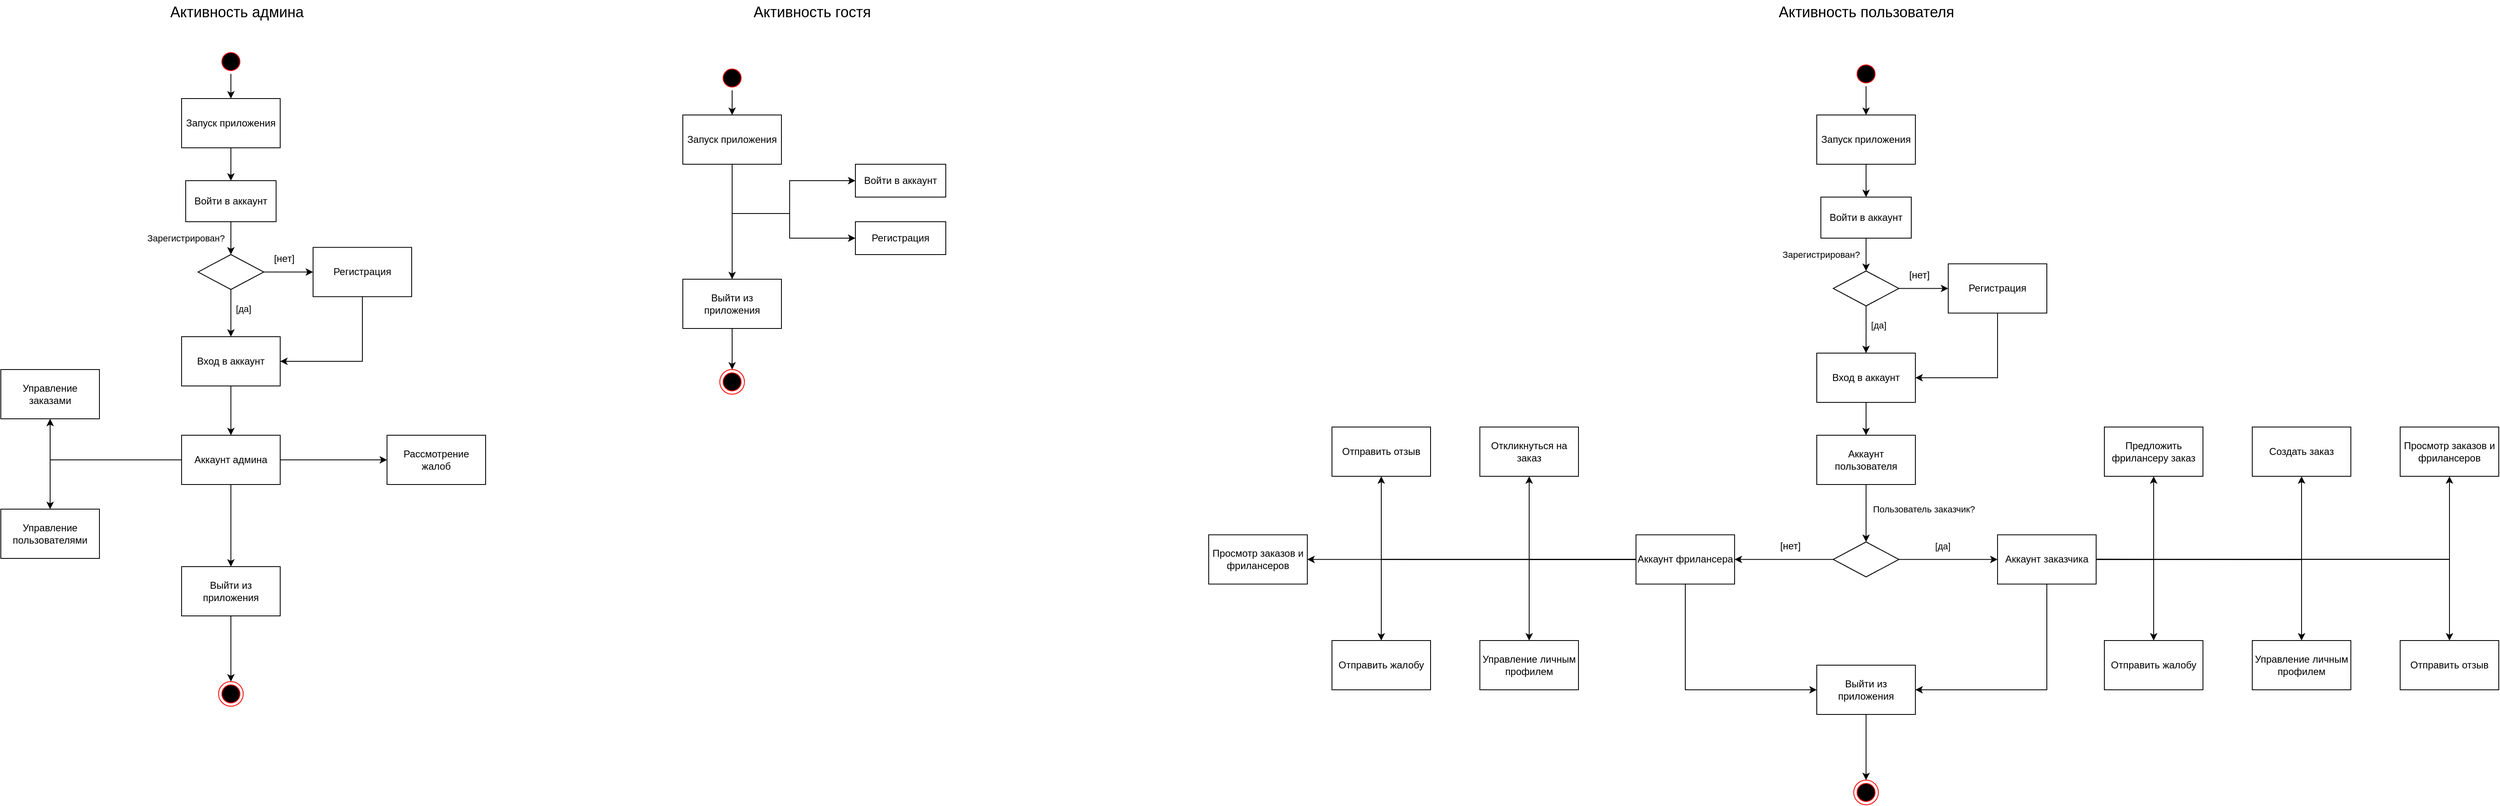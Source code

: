 <mxfile version="24.2.5" type="device">
  <diagram name="Страница 1" id="E2DFa0HPyrm99OXy56dG">
    <mxGraphModel dx="3269" dy="2026" grid="0" gridSize="10" guides="1" tooltips="1" connect="1" arrows="1" fold="1" page="1" pageScale="1" pageWidth="827" pageHeight="1169" math="0" shadow="0">
      <root>
        <mxCell id="0" />
        <mxCell id="1" parent="0" />
        <mxCell id="djCop25IqSu3friDqAW6-34" value="" style="edgeStyle=orthogonalEdgeStyle;rounded=0;orthogonalLoop=1;jettySize=auto;html=1;exitX=0.5;exitY=1;exitDx=0;exitDy=0;entryX=0.5;entryY=0;entryDx=0;entryDy=0;" parent="1" source="djCop25IqSu3friDqAW6-44" target="djCop25IqSu3friDqAW6-60" edge="1">
          <mxGeometry relative="1" as="geometry">
            <mxPoint x="886.32" y="381.35" as="sourcePoint" />
            <Array as="points">
              <mxPoint x="670" y="240" />
              <mxPoint x="670" y="240" />
            </Array>
            <mxPoint x="1015.125" y="370.067" as="targetPoint" />
          </mxGeometry>
        </mxCell>
        <mxCell id="djCop25IqSu3friDqAW6-35" value="Зарегистрирован?" style="edgeLabel;html=1;align=center;verticalAlign=middle;resizable=0;points=[];" parent="djCop25IqSu3friDqAW6-34" connectable="0" vertex="1">
          <mxGeometry x="0.185" y="2" relative="1" as="geometry">
            <mxPoint x="-57" y="-4" as="offset" />
          </mxGeometry>
        </mxCell>
        <mxCell id="djCop25IqSu3friDqAW6-39" style="edgeStyle=orthogonalEdgeStyle;rounded=0;orthogonalLoop=1;jettySize=auto;html=1;entryX=0.5;entryY=0;entryDx=0;entryDy=0;" parent="1" source="djCop25IqSu3friDqAW6-40" target="djCop25IqSu3friDqAW6-44" edge="1">
          <mxGeometry relative="1" as="geometry">
            <Array as="points">
              <mxPoint x="670" y="170" />
              <mxPoint x="670" y="170" />
            </Array>
            <mxPoint x="580" y="160" as="targetPoint" />
          </mxGeometry>
        </mxCell>
        <mxCell id="djCop25IqSu3friDqAW6-40" value="Запуск приложения" style="rounded=0;whiteSpace=wrap;html=1;" parent="1" vertex="1">
          <mxGeometry x="610" y="80" width="120" height="60" as="geometry" />
        </mxCell>
        <mxCell id="djCop25IqSu3friDqAW6-44" value="Войти в аккаунт" style="html=1;whiteSpace=wrap;" parent="1" vertex="1">
          <mxGeometry x="615" y="180" width="110" height="50" as="geometry" />
        </mxCell>
        <mxCell id="djCop25IqSu3friDqAW6-45" style="edgeStyle=orthogonalEdgeStyle;rounded=0;orthogonalLoop=1;jettySize=auto;html=1;entryX=0.5;entryY=0;entryDx=0;entryDy=0;" parent="1" source="djCop25IqSu3friDqAW6-48" target="djCop25IqSu3friDqAW6-54" edge="1">
          <mxGeometry relative="1" as="geometry">
            <mxPoint x="670" y="460" as="targetPoint" />
          </mxGeometry>
        </mxCell>
        <mxCell id="djCop25IqSu3friDqAW6-48" value="Вход в аккаунт" style="whiteSpace=wrap;html=1;fillColor=rgb(255, 255, 255);strokeColor=rgb(0, 0, 0);fontColor=rgb(0, 0, 0);" parent="1" vertex="1">
          <mxGeometry x="610" y="370" width="120" height="60" as="geometry" />
        </mxCell>
        <mxCell id="djCop25IqSu3friDqAW6-53" value="" style="edgeStyle=orthogonalEdgeStyle;rounded=0;orthogonalLoop=1;jettySize=auto;html=1;" parent="1" source="djCop25IqSu3friDqAW6-54" edge="1">
          <mxGeometry relative="1" as="geometry">
            <mxPoint x="670" y="600" as="targetPoint" />
            <Array as="points" />
          </mxGeometry>
        </mxCell>
        <mxCell id="djCop25IqSu3friDqAW6-54" value="Аккаунт пользователя" style="whiteSpace=wrap;html=1;fillColor=rgb(255, 255, 255);strokeColor=rgb(0, 0, 0);fontColor=rgb(0, 0, 0);" parent="1" vertex="1">
          <mxGeometry x="610" y="470" width="120" height="60" as="geometry" />
        </mxCell>
        <mxCell id="djCop25IqSu3friDqAW6-58" value="" style="ellipse;html=1;shape=endState;fillColor=#000000;strokeColor=#ff0000;" parent="1" vertex="1">
          <mxGeometry x="655" y="890" width="30" height="30" as="geometry" />
        </mxCell>
        <mxCell id="djCop25IqSu3friDqAW6-59" style="edgeStyle=orthogonalEdgeStyle;rounded=0;orthogonalLoop=1;jettySize=auto;html=1;entryX=0;entryY=0.5;entryDx=0;entryDy=0;" parent="1" source="djCop25IqSu3friDqAW6-60" target="djCop25IqSu3friDqAW6-62" edge="1">
          <mxGeometry relative="1" as="geometry" />
        </mxCell>
        <mxCell id="djCop25IqSu3friDqAW6-60" value="" style="rhombus;whiteSpace=wrap;html=1;fillColor=rgb(255, 255, 255);strokeColor=rgb(0, 0, 0);fontColor=rgb(0, 0, 0);" parent="1" vertex="1">
          <mxGeometry x="630" y="270" width="80" height="42.5" as="geometry" />
        </mxCell>
        <mxCell id="djCop25IqSu3friDqAW6-61" style="edgeStyle=orthogonalEdgeStyle;rounded=0;orthogonalLoop=1;jettySize=auto;html=1;exitX=0.5;exitY=1;exitDx=0;exitDy=0;entryX=1;entryY=0.5;entryDx=0;entryDy=0;" parent="1" source="djCop25IqSu3friDqAW6-62" edge="1" target="djCop25IqSu3friDqAW6-48">
          <mxGeometry relative="1" as="geometry">
            <Array as="points">
              <mxPoint x="830" y="400" />
            </Array>
            <mxPoint x="731" y="420" as="targetPoint" />
          </mxGeometry>
        </mxCell>
        <mxCell id="djCop25IqSu3friDqAW6-62" value="Регистрация" style="whiteSpace=wrap;html=1;fillColor=rgb(255, 255, 255);strokeColor=rgb(0, 0, 0);fontColor=rgb(0, 0, 0);" parent="1" vertex="1">
          <mxGeometry x="770" y="261.25" width="120" height="60" as="geometry" />
        </mxCell>
        <mxCell id="djCop25IqSu3friDqAW6-63" value="[нет]" style="text;html=1;strokeColor=none;fillColor=none;align=center;verticalAlign=middle;whiteSpace=wrap;rounded=0;" parent="1" vertex="1">
          <mxGeometry x="710" y="270" width="50" height="10" as="geometry" />
        </mxCell>
        <mxCell id="djCop25IqSu3friDqAW6-64" value="[да]" style="edgeLabel;html=1;align=center;verticalAlign=middle;resizable=0;points=[];" parent="1" connectable="0" vertex="1">
          <mxGeometry x="670.003" y="339.997" as="geometry">
            <mxPoint x="15" y="-4" as="offset" />
          </mxGeometry>
        </mxCell>
        <mxCell id="_MultUFcFrmTU2c5MPZt-1" style="edgeStyle=orthogonalEdgeStyle;rounded=0;orthogonalLoop=1;jettySize=auto;html=1;entryX=0.5;entryY=0;entryDx=0;entryDy=0;" parent="1" source="djCop25IqSu3friDqAW6-65" target="djCop25IqSu3friDqAW6-40" edge="1">
          <mxGeometry relative="1" as="geometry" />
        </mxCell>
        <mxCell id="djCop25IqSu3friDqAW6-65" value="" style="ellipse;html=1;shape=startState;fillColor=#000000;strokeColor=#ff0000;" parent="1" vertex="1">
          <mxGeometry x="655" y="15" width="30" height="30" as="geometry" />
        </mxCell>
        <mxCell id="jIEaEbVtyqsRZTu3eoc8-3" style="edgeStyle=orthogonalEdgeStyle;rounded=0;orthogonalLoop=1;jettySize=auto;html=1;entryX=0.5;entryY=0;entryDx=0;entryDy=0;" parent="1" source="jIEaEbVtyqsRZTu3eoc8-1" target="djCop25IqSu3friDqAW6-58" edge="1">
          <mxGeometry relative="1" as="geometry" />
        </mxCell>
        <mxCell id="jIEaEbVtyqsRZTu3eoc8-1" value="Выйти из приложения" style="rounded=0;whiteSpace=wrap;html=1;" parent="1" vertex="1">
          <mxGeometry x="610" y="750" width="120" height="60" as="geometry" />
        </mxCell>
        <mxCell id="hcIHQ4K-ufWMsViBQED7-2" style="edgeStyle=orthogonalEdgeStyle;rounded=0;orthogonalLoop=1;jettySize=auto;html=1;" edge="1" parent="1" source="hcIHQ4K-ufWMsViBQED7-3">
          <mxGeometry relative="1" as="geometry">
            <Array as="points">
              <mxPoint x="-710" y="200" />
            </Array>
            <mxPoint x="-710" y="280" as="targetPoint" />
          </mxGeometry>
        </mxCell>
        <mxCell id="hcIHQ4K-ufWMsViBQED7-3" value="Запуск приложения" style="rounded=0;whiteSpace=wrap;html=1;" vertex="1" parent="1">
          <mxGeometry x="-770" y="80" width="120" height="60" as="geometry" />
        </mxCell>
        <mxCell id="hcIHQ4K-ufWMsViBQED7-4" value="Войти в аккаунт" style="html=1;whiteSpace=wrap;" vertex="1" parent="1">
          <mxGeometry x="-560" y="140" width="110" height="40" as="geometry" />
        </mxCell>
        <mxCell id="hcIHQ4K-ufWMsViBQED7-6" value="" style="ellipse;html=1;shape=startState;fillColor=#000000;strokeColor=#ff0000;" vertex="1" parent="1">
          <mxGeometry x="-725" y="20" width="30" height="30" as="geometry" />
        </mxCell>
        <mxCell id="hcIHQ4K-ufWMsViBQED7-7" value="Активность пользователя" style="text;html=1;align=center;verticalAlign=middle;whiteSpace=wrap;rounded=0;fontSize=18;" vertex="1" parent="1">
          <mxGeometry x="552.5" y="-60" width="235" height="30" as="geometry" />
        </mxCell>
        <mxCell id="hcIHQ4K-ufWMsViBQED7-8" value="Активность гостя" style="text;html=1;align=center;verticalAlign=middle;whiteSpace=wrap;rounded=0;fontSize=18;" vertex="1" parent="1">
          <mxGeometry x="-730" y="-60" width="235" height="30" as="geometry" />
        </mxCell>
        <mxCell id="hcIHQ4K-ufWMsViBQED7-9" value="" style="ellipse;html=1;shape=endState;fillColor=#000000;strokeColor=#ff0000;" vertex="1" parent="1">
          <mxGeometry x="-725" y="390" width="30" height="30" as="geometry" />
        </mxCell>
        <mxCell id="hcIHQ4K-ufWMsViBQED7-10" style="edgeStyle=orthogonalEdgeStyle;rounded=0;orthogonalLoop=1;jettySize=auto;html=1;entryX=0.5;entryY=0;entryDx=0;entryDy=0;exitX=0.5;exitY=1;exitDx=0;exitDy=0;" edge="1" parent="1" source="hcIHQ4K-ufWMsViBQED7-11" target="hcIHQ4K-ufWMsViBQED7-9">
          <mxGeometry relative="1" as="geometry">
            <mxPoint x="-790" y="430" as="targetPoint" />
            <Array as="points">
              <mxPoint x="-710" y="380" />
              <mxPoint x="-710" y="380" />
            </Array>
          </mxGeometry>
        </mxCell>
        <mxCell id="hcIHQ4K-ufWMsViBQED7-11" value="Выйти из приложения" style="rounded=0;whiteSpace=wrap;html=1;" vertex="1" parent="1">
          <mxGeometry x="-770" y="280" width="120" height="60" as="geometry" />
        </mxCell>
        <mxCell id="hcIHQ4K-ufWMsViBQED7-13" value="Регистрация" style="html=1;whiteSpace=wrap;" vertex="1" parent="1">
          <mxGeometry x="-560" y="210" width="110" height="40" as="geometry" />
        </mxCell>
        <mxCell id="hcIHQ4K-ufWMsViBQED7-14" style="edgeStyle=orthogonalEdgeStyle;rounded=0;orthogonalLoop=1;jettySize=auto;html=1;" edge="1" parent="1">
          <mxGeometry relative="1" as="geometry">
            <Array as="points">
              <mxPoint x="-710" y="200" />
              <mxPoint x="-640" y="200" />
              <mxPoint x="-640" y="160" />
              <mxPoint x="-560" y="160" />
            </Array>
            <mxPoint x="-710" y="210" as="sourcePoint" />
            <mxPoint x="-560" y="160" as="targetPoint" />
          </mxGeometry>
        </mxCell>
        <mxCell id="hcIHQ4K-ufWMsViBQED7-15" style="edgeStyle=orthogonalEdgeStyle;rounded=0;orthogonalLoop=1;jettySize=auto;html=1;entryX=0;entryY=0.5;entryDx=0;entryDy=0;" edge="1" parent="1" target="hcIHQ4K-ufWMsViBQED7-13">
          <mxGeometry relative="1" as="geometry">
            <Array as="points">
              <mxPoint x="-640" y="200" />
              <mxPoint x="-640" y="230" />
            </Array>
            <mxPoint x="-710" y="200" as="sourcePoint" />
            <mxPoint x="-620" y="250" as="targetPoint" />
          </mxGeometry>
        </mxCell>
        <mxCell id="hcIHQ4K-ufWMsViBQED7-16" value="" style="endArrow=classic;html=1;rounded=0;entryX=0.5;entryY=0;entryDx=0;entryDy=0;" edge="1" parent="1" source="hcIHQ4K-ufWMsViBQED7-6" target="hcIHQ4K-ufWMsViBQED7-3">
          <mxGeometry width="50" height="50" relative="1" as="geometry">
            <mxPoint x="-750" y="110" as="sourcePoint" />
            <mxPoint x="-700" y="60" as="targetPoint" />
          </mxGeometry>
        </mxCell>
        <mxCell id="hcIHQ4K-ufWMsViBQED7-17" value="" style="rhombus;whiteSpace=wrap;html=1;fillColor=rgb(255, 255, 255);strokeColor=rgb(0, 0, 0);fontColor=rgb(0, 0, 0);" vertex="1" parent="1">
          <mxGeometry x="630" y="600" width="80" height="42.5" as="geometry" />
        </mxCell>
        <mxCell id="hcIHQ4K-ufWMsViBQED7-18" value="" style="edgeStyle=orthogonalEdgeStyle;rounded=0;orthogonalLoop=1;jettySize=auto;html=1;exitX=1;exitY=0.5;exitDx=0;exitDy=0;entryX=0;entryY=0.5;entryDx=0;entryDy=0;" edge="1" parent="1" source="hcIHQ4K-ufWMsViBQED7-17" target="hcIHQ4K-ufWMsViBQED7-19">
          <mxGeometry relative="1" as="geometry">
            <mxPoint x="850" y="621" as="targetPoint" />
            <Array as="points" />
            <mxPoint x="680" y="530" as="sourcePoint" />
          </mxGeometry>
        </mxCell>
        <mxCell id="hcIHQ4K-ufWMsViBQED7-19" value="Аккаунт заказчика" style="whiteSpace=wrap;html=1;fillColor=rgb(255, 255, 255);strokeColor=rgb(0, 0, 0);fontColor=rgb(0, 0, 0);" vertex="1" parent="1">
          <mxGeometry x="830" y="591.25" width="120" height="60" as="geometry" />
        </mxCell>
        <mxCell id="hcIHQ4K-ufWMsViBQED7-22" value="Пользователь заказчик?" style="edgeLabel;html=1;align=center;verticalAlign=middle;resizable=0;points=[];" connectable="0" vertex="1" parent="1">
          <mxGeometry x="740.004" y="560.003" as="geometry" />
        </mxCell>
        <mxCell id="hcIHQ4K-ufWMsViBQED7-23" value="[да]" style="edgeLabel;html=1;align=center;verticalAlign=middle;resizable=0;points=[];" connectable="0" vertex="1" parent="1">
          <mxGeometry x="1040.003" y="249.997" as="geometry">
            <mxPoint x="-277" y="355" as="offset" />
          </mxGeometry>
        </mxCell>
        <mxCell id="hcIHQ4K-ufWMsViBQED7-25" value="[нет]" style="text;html=1;strokeColor=none;fillColor=none;align=center;verticalAlign=middle;whiteSpace=wrap;rounded=0;" vertex="1" parent="1">
          <mxGeometry x="552.5" y="600" width="50" height="10" as="geometry" />
        </mxCell>
        <mxCell id="hcIHQ4K-ufWMsViBQED7-26" value="" style="edgeStyle=orthogonalEdgeStyle;rounded=0;orthogonalLoop=1;jettySize=auto;html=1;exitX=0;exitY=0.5;exitDx=0;exitDy=0;entryX=1;entryY=0.5;entryDx=0;entryDy=0;" edge="1" parent="1" target="hcIHQ4K-ufWMsViBQED7-27" source="hcIHQ4K-ufWMsViBQED7-17">
          <mxGeometry relative="1" as="geometry">
            <mxPoint x="440" y="649.75" as="targetPoint" />
            <Array as="points">
              <mxPoint x="597" y="621" />
              <mxPoint x="424" y="621" />
            </Array>
            <mxPoint x="300" y="649.75" as="sourcePoint" />
          </mxGeometry>
        </mxCell>
        <mxCell id="hcIHQ4K-ufWMsViBQED7-27" value="Аккаунт фрилансера" style="whiteSpace=wrap;html=1;fillColor=rgb(255, 255, 255);strokeColor=rgb(0, 0, 0);fontColor=rgb(0, 0, 0);" vertex="1" parent="1">
          <mxGeometry x="390" y="591.25" width="120" height="60" as="geometry" />
        </mxCell>
        <mxCell id="hcIHQ4K-ufWMsViBQED7-28" value="" style="edgeStyle=orthogonalEdgeStyle;rounded=0;orthogonalLoop=1;jettySize=auto;html=1;exitX=0.5;exitY=1;exitDx=0;exitDy=0;entryX=1;entryY=0.5;entryDx=0;entryDy=0;" edge="1" parent="1" source="hcIHQ4K-ufWMsViBQED7-19" target="jIEaEbVtyqsRZTu3eoc8-1">
          <mxGeometry relative="1" as="geometry">
            <mxPoint x="840" y="631" as="targetPoint" />
            <Array as="points" />
            <mxPoint x="720" y="631" as="sourcePoint" />
          </mxGeometry>
        </mxCell>
        <mxCell id="hcIHQ4K-ufWMsViBQED7-29" value="" style="edgeStyle=orthogonalEdgeStyle;rounded=0;orthogonalLoop=1;jettySize=auto;html=1;exitX=0.5;exitY=1;exitDx=0;exitDy=0;entryX=0;entryY=0.5;entryDx=0;entryDy=0;" edge="1" parent="1" source="hcIHQ4K-ufWMsViBQED7-27" target="jIEaEbVtyqsRZTu3eoc8-1">
          <mxGeometry relative="1" as="geometry">
            <mxPoint x="740" y="790" as="targetPoint" />
            <Array as="points" />
            <mxPoint x="900" y="661" as="sourcePoint" />
          </mxGeometry>
        </mxCell>
        <mxCell id="hcIHQ4K-ufWMsViBQED7-30" style="edgeStyle=orthogonalEdgeStyle;rounded=0;orthogonalLoop=1;jettySize=auto;html=1;entryX=0.5;entryY=0;entryDx=0;entryDy=0;exitX=0.5;exitY=1;exitDx=0;exitDy=0;" edge="1" parent="1" source="djCop25IqSu3friDqAW6-60" target="djCop25IqSu3friDqAW6-48">
          <mxGeometry relative="1" as="geometry">
            <mxPoint x="720" y="301" as="sourcePoint" />
            <mxPoint x="780" y="301" as="targetPoint" />
          </mxGeometry>
        </mxCell>
        <mxCell id="hcIHQ4K-ufWMsViBQED7-32" value="" style="edgeStyle=orthogonalEdgeStyle;rounded=0;orthogonalLoop=1;jettySize=auto;html=1;exitX=1;exitY=0.5;exitDx=0;exitDy=0;entryX=0.5;entryY=1;entryDx=0;entryDy=0;" edge="1" parent="1" target="hcIHQ4K-ufWMsViBQED7-33">
          <mxGeometry relative="1" as="geometry">
            <mxPoint x="1200" y="621" as="targetPoint" />
            <Array as="points" />
            <mxPoint x="950" y="620.89" as="sourcePoint" />
          </mxGeometry>
        </mxCell>
        <mxCell id="hcIHQ4K-ufWMsViBQED7-33" value="Создать заказ" style="whiteSpace=wrap;html=1;fillColor=rgb(255, 255, 255);strokeColor=rgb(0, 0, 0);fontColor=rgb(0, 0, 0);" vertex="1" parent="1">
          <mxGeometry x="1140" y="460" width="120" height="60" as="geometry" />
        </mxCell>
        <mxCell id="hcIHQ4K-ufWMsViBQED7-34" value="" style="edgeStyle=orthogonalEdgeStyle;rounded=0;orthogonalLoop=1;jettySize=auto;html=1;exitX=1;exitY=0.5;exitDx=0;exitDy=0;" edge="1" parent="1" source="hcIHQ4K-ufWMsViBQED7-19">
          <mxGeometry relative="1" as="geometry">
            <mxPoint x="1020" y="520" as="targetPoint" />
            <Array as="points">
              <mxPoint x="1020" y="621" />
            </Array>
            <mxPoint x="960" y="630.89" as="sourcePoint" />
          </mxGeometry>
        </mxCell>
        <mxCell id="hcIHQ4K-ufWMsViBQED7-35" value="Предложить фрилансеру заказ" style="whiteSpace=wrap;html=1;fillColor=rgb(255, 255, 255);strokeColor=rgb(0, 0, 0);fontColor=rgb(0, 0, 0);" vertex="1" parent="1">
          <mxGeometry x="960" y="460" width="120" height="60" as="geometry" />
        </mxCell>
        <mxCell id="hcIHQ4K-ufWMsViBQED7-36" value="" style="edgeStyle=orthogonalEdgeStyle;rounded=0;orthogonalLoop=1;jettySize=auto;html=1;entryX=0.5;entryY=0;entryDx=0;entryDy=0;" edge="1" parent="1" target="hcIHQ4K-ufWMsViBQED7-37">
          <mxGeometry relative="1" as="geometry">
            <mxPoint x="1020" y="720" as="targetPoint" />
            <Array as="points">
              <mxPoint x="1020" y="621" />
            </Array>
            <mxPoint x="950" y="621" as="sourcePoint" />
          </mxGeometry>
        </mxCell>
        <mxCell id="hcIHQ4K-ufWMsViBQED7-37" value="Отправить жалобу" style="whiteSpace=wrap;html=1;fillColor=rgb(255, 255, 255);strokeColor=rgb(0, 0, 0);fontColor=rgb(0, 0, 0);" vertex="1" parent="1">
          <mxGeometry x="960" y="720" width="120" height="60" as="geometry" />
        </mxCell>
        <mxCell id="hcIHQ4K-ufWMsViBQED7-38" value="" style="edgeStyle=orthogonalEdgeStyle;rounded=0;orthogonalLoop=1;jettySize=auto;html=1;exitX=1;exitY=0.5;exitDx=0;exitDy=0;" edge="1" parent="1" source="hcIHQ4K-ufWMsViBQED7-19">
          <mxGeometry relative="1" as="geometry">
            <mxPoint x="1200" y="720" as="targetPoint" />
            <Array as="points">
              <mxPoint x="1200" y="621" />
            </Array>
            <mxPoint x="960" y="630.89" as="sourcePoint" />
          </mxGeometry>
        </mxCell>
        <mxCell id="hcIHQ4K-ufWMsViBQED7-39" value="Управление личным профилем" style="whiteSpace=wrap;html=1;fillColor=rgb(255, 255, 255);strokeColor=rgb(0, 0, 0);fontColor=rgb(0, 0, 0);" vertex="1" parent="1">
          <mxGeometry x="1140" y="720" width="120" height="60" as="geometry" />
        </mxCell>
        <mxCell id="hcIHQ4K-ufWMsViBQED7-40" value="Просмотр заказов и фрилансеров" style="whiteSpace=wrap;html=1;fillColor=rgb(255, 255, 255);strokeColor=rgb(0, 0, 0);fontColor=rgb(0, 0, 0);" vertex="1" parent="1">
          <mxGeometry x="1320" y="460" width="120" height="60" as="geometry" />
        </mxCell>
        <mxCell id="hcIHQ4K-ufWMsViBQED7-41" value="" style="edgeStyle=orthogonalEdgeStyle;rounded=0;orthogonalLoop=1;jettySize=auto;html=1;entryX=0.5;entryY=1;entryDx=0;entryDy=0;" edge="1" parent="1" target="hcIHQ4K-ufWMsViBQED7-40">
          <mxGeometry relative="1" as="geometry">
            <mxPoint x="1210" y="730" as="targetPoint" />
            <Array as="points">
              <mxPoint x="1380" y="621" />
            </Array>
            <mxPoint x="950" y="621" as="sourcePoint" />
          </mxGeometry>
        </mxCell>
        <mxCell id="hcIHQ4K-ufWMsViBQED7-43" value="Откликнуться на заказ" style="whiteSpace=wrap;html=1;fillColor=rgb(255, 255, 255);strokeColor=rgb(0, 0, 0);fontColor=rgb(0, 0, 0);flipH=0;" vertex="1" parent="1">
          <mxGeometry x="200" y="460" width="120" height="60" as="geometry" />
        </mxCell>
        <mxCell id="hcIHQ4K-ufWMsViBQED7-45" value="Отправить отзыв" style="whiteSpace=wrap;html=1;fillColor=rgb(255, 255, 255);strokeColor=rgb(0, 0, 0);fontColor=rgb(0, 0, 0);flipH=0;" vertex="1" parent="1">
          <mxGeometry x="20" y="460" width="120" height="60" as="geometry" />
        </mxCell>
        <mxCell id="hcIHQ4K-ufWMsViBQED7-47" value="Отправить жалобу" style="whiteSpace=wrap;html=1;fillColor=rgb(255, 255, 255);strokeColor=rgb(0, 0, 0);fontColor=rgb(0, 0, 0);flipH=0;" vertex="1" parent="1">
          <mxGeometry x="20" y="720" width="120" height="60" as="geometry" />
        </mxCell>
        <mxCell id="hcIHQ4K-ufWMsViBQED7-49" value="Управление личным профилем" style="whiteSpace=wrap;html=1;fillColor=rgb(255, 255, 255);strokeColor=rgb(0, 0, 0);fontColor=rgb(0, 0, 0);flipH=0;" vertex="1" parent="1">
          <mxGeometry x="200" y="720" width="120" height="60" as="geometry" />
        </mxCell>
        <mxCell id="hcIHQ4K-ufWMsViBQED7-50" value="Просмотр заказов и фрилансеров" style="whiteSpace=wrap;html=1;fillColor=rgb(255, 255, 255);strokeColor=rgb(0, 0, 0);fontColor=rgb(0, 0, 0);flipH=0;" vertex="1" parent="1">
          <mxGeometry x="-130" y="591.25" width="120" height="60" as="geometry" />
        </mxCell>
        <mxCell id="hcIHQ4K-ufWMsViBQED7-52" value="" style="edgeStyle=orthogonalEdgeStyle;rounded=0;orthogonalLoop=1;jettySize=auto;html=1;exitX=0;exitY=0.5;exitDx=0;exitDy=0;entryX=1;entryY=0.5;entryDx=0;entryDy=0;" edge="1" parent="1" source="hcIHQ4K-ufWMsViBQED7-27" target="hcIHQ4K-ufWMsViBQED7-50">
          <mxGeometry relative="1" as="geometry">
            <mxPoint x="13.0" y="619.48" as="targetPoint" />
            <Array as="points">
              <mxPoint x="300" y="621" />
              <mxPoint x="13" y="621" />
            </Array>
            <mxPoint x="413.24" y="623.02" as="sourcePoint" />
          </mxGeometry>
        </mxCell>
        <mxCell id="hcIHQ4K-ufWMsViBQED7-53" value="" style="edgeStyle=orthogonalEdgeStyle;rounded=0;orthogonalLoop=1;jettySize=auto;html=1;exitX=0;exitY=0.5;exitDx=0;exitDy=0;entryX=0.5;entryY=1;entryDx=0;entryDy=0;" edge="1" parent="1" source="hcIHQ4K-ufWMsViBQED7-27" target="hcIHQ4K-ufWMsViBQED7-43">
          <mxGeometry relative="1" as="geometry">
            <mxPoint y="631" as="targetPoint" />
            <Array as="points">
              <mxPoint x="260" y="621" />
            </Array>
            <mxPoint x="400" y="631" as="sourcePoint" />
          </mxGeometry>
        </mxCell>
        <mxCell id="hcIHQ4K-ufWMsViBQED7-54" value="" style="edgeStyle=orthogonalEdgeStyle;rounded=0;orthogonalLoop=1;jettySize=auto;html=1;exitX=0;exitY=0.5;exitDx=0;exitDy=0;entryX=0.5;entryY=0;entryDx=0;entryDy=0;" edge="1" parent="1" source="hcIHQ4K-ufWMsViBQED7-27" target="hcIHQ4K-ufWMsViBQED7-49">
          <mxGeometry relative="1" as="geometry">
            <mxPoint x="270" y="530" as="targetPoint" />
            <Array as="points">
              <mxPoint x="260" y="621" />
            </Array>
            <mxPoint x="400" y="631" as="sourcePoint" />
          </mxGeometry>
        </mxCell>
        <mxCell id="hcIHQ4K-ufWMsViBQED7-55" value="" style="edgeStyle=orthogonalEdgeStyle;rounded=0;orthogonalLoop=1;jettySize=auto;html=1;exitX=0;exitY=0.5;exitDx=0;exitDy=0;entryX=0.5;entryY=1;entryDx=0;entryDy=0;" edge="1" parent="1" source="hcIHQ4K-ufWMsViBQED7-27" target="hcIHQ4K-ufWMsViBQED7-45">
          <mxGeometry relative="1" as="geometry">
            <mxPoint x="280" y="540" as="targetPoint" />
            <Array as="points">
              <mxPoint x="120" y="621" />
              <mxPoint x="80" y="621" />
            </Array>
            <mxPoint x="410" y="641" as="sourcePoint" />
          </mxGeometry>
        </mxCell>
        <mxCell id="hcIHQ4K-ufWMsViBQED7-56" value="" style="edgeStyle=orthogonalEdgeStyle;rounded=0;orthogonalLoop=1;jettySize=auto;html=1;exitX=0;exitY=0.5;exitDx=0;exitDy=0;entryX=0.5;entryY=0;entryDx=0;entryDy=0;" edge="1" parent="1" source="hcIHQ4K-ufWMsViBQED7-27" target="hcIHQ4K-ufWMsViBQED7-47">
          <mxGeometry relative="1" as="geometry">
            <mxPoint x="90" y="530" as="targetPoint" />
            <Array as="points">
              <mxPoint x="80" y="621" />
            </Array>
            <mxPoint x="400" y="631" as="sourcePoint" />
          </mxGeometry>
        </mxCell>
        <mxCell id="hcIHQ4K-ufWMsViBQED7-57" value="Отправить отзыв" style="whiteSpace=wrap;html=1;fillColor=rgb(255, 255, 255);strokeColor=rgb(0, 0, 0);fontColor=rgb(0, 0, 0);" vertex="1" parent="1">
          <mxGeometry x="1320" y="720" width="120" height="60" as="geometry" />
        </mxCell>
        <mxCell id="hcIHQ4K-ufWMsViBQED7-58" value="" style="edgeStyle=orthogonalEdgeStyle;rounded=0;orthogonalLoop=1;jettySize=auto;html=1;entryX=0.5;entryY=0;entryDx=0;entryDy=0;exitX=1;exitY=0.5;exitDx=0;exitDy=0;" edge="1" parent="1" source="hcIHQ4K-ufWMsViBQED7-19" target="hcIHQ4K-ufWMsViBQED7-57">
          <mxGeometry relative="1" as="geometry">
            <mxPoint x="1390" y="530" as="targetPoint" />
            <Array as="points">
              <mxPoint x="1380" y="621" />
            </Array>
            <mxPoint x="960" y="631" as="sourcePoint" />
          </mxGeometry>
        </mxCell>
        <mxCell id="hcIHQ4K-ufWMsViBQED7-63" value="Активность админа" style="text;html=1;align=center;verticalAlign=middle;whiteSpace=wrap;rounded=0;fontSize=18;" vertex="1" parent="1">
          <mxGeometry x="-1430" y="-60" width="235" height="30" as="geometry" />
        </mxCell>
        <mxCell id="hcIHQ4K-ufWMsViBQED7-71" value="" style="edgeStyle=orthogonalEdgeStyle;rounded=0;orthogonalLoop=1;jettySize=auto;html=1;exitX=0.5;exitY=1;exitDx=0;exitDy=0;entryX=0.5;entryY=0;entryDx=0;entryDy=0;" edge="1" parent="1" source="hcIHQ4K-ufWMsViBQED7-75" target="hcIHQ4K-ufWMsViBQED7-80">
          <mxGeometry relative="1" as="geometry">
            <mxPoint x="-1103.68" y="361.35" as="sourcePoint" />
            <Array as="points">
              <mxPoint x="-1320" y="220" />
              <mxPoint x="-1320" y="220" />
            </Array>
            <mxPoint x="-974.875" y="350.067" as="targetPoint" />
          </mxGeometry>
        </mxCell>
        <mxCell id="hcIHQ4K-ufWMsViBQED7-72" value="Зарегистрирован?" style="edgeLabel;html=1;align=center;verticalAlign=middle;resizable=0;points=[];" connectable="0" vertex="1" parent="hcIHQ4K-ufWMsViBQED7-71">
          <mxGeometry x="0.185" y="2" relative="1" as="geometry">
            <mxPoint x="-57" y="-4" as="offset" />
          </mxGeometry>
        </mxCell>
        <mxCell id="hcIHQ4K-ufWMsViBQED7-73" style="edgeStyle=orthogonalEdgeStyle;rounded=0;orthogonalLoop=1;jettySize=auto;html=1;entryX=0.5;entryY=0;entryDx=0;entryDy=0;" edge="1" parent="1" source="hcIHQ4K-ufWMsViBQED7-74" target="hcIHQ4K-ufWMsViBQED7-75">
          <mxGeometry relative="1" as="geometry">
            <Array as="points">
              <mxPoint x="-1320" y="150" />
              <mxPoint x="-1320" y="150" />
            </Array>
            <mxPoint x="-1410" y="140" as="targetPoint" />
          </mxGeometry>
        </mxCell>
        <mxCell id="hcIHQ4K-ufWMsViBQED7-74" value="Запуск приложения" style="rounded=0;whiteSpace=wrap;html=1;" vertex="1" parent="1">
          <mxGeometry x="-1380" y="60" width="120" height="60" as="geometry" />
        </mxCell>
        <mxCell id="hcIHQ4K-ufWMsViBQED7-75" value="Войти в аккаунт" style="html=1;whiteSpace=wrap;" vertex="1" parent="1">
          <mxGeometry x="-1375" y="160" width="110" height="50" as="geometry" />
        </mxCell>
        <mxCell id="hcIHQ4K-ufWMsViBQED7-76" style="edgeStyle=orthogonalEdgeStyle;rounded=0;orthogonalLoop=1;jettySize=auto;html=1;entryX=0.5;entryY=0;entryDx=0;entryDy=0;" edge="1" parent="1" source="hcIHQ4K-ufWMsViBQED7-77" target="hcIHQ4K-ufWMsViBQED7-78">
          <mxGeometry relative="1" as="geometry">
            <mxPoint x="-1320" y="440" as="targetPoint" />
          </mxGeometry>
        </mxCell>
        <mxCell id="hcIHQ4K-ufWMsViBQED7-77" value="Вход в аккаунт" style="whiteSpace=wrap;html=1;fillColor=rgb(255, 255, 255);strokeColor=rgb(0, 0, 0);fontColor=rgb(0, 0, 0);" vertex="1" parent="1">
          <mxGeometry x="-1380" y="350" width="120" height="60" as="geometry" />
        </mxCell>
        <mxCell id="hcIHQ4K-ufWMsViBQED7-78" value="Аккаунт админа" style="whiteSpace=wrap;html=1;fillColor=rgb(255, 255, 255);strokeColor=rgb(0, 0, 0);fontColor=rgb(0, 0, 0);" vertex="1" parent="1">
          <mxGeometry x="-1380" y="470" width="120" height="60" as="geometry" />
        </mxCell>
        <mxCell id="hcIHQ4K-ufWMsViBQED7-79" style="edgeStyle=orthogonalEdgeStyle;rounded=0;orthogonalLoop=1;jettySize=auto;html=1;entryX=0;entryY=0.5;entryDx=0;entryDy=0;" edge="1" parent="1" source="hcIHQ4K-ufWMsViBQED7-80" target="hcIHQ4K-ufWMsViBQED7-82">
          <mxGeometry relative="1" as="geometry" />
        </mxCell>
        <mxCell id="hcIHQ4K-ufWMsViBQED7-80" value="" style="rhombus;whiteSpace=wrap;html=1;fillColor=rgb(255, 255, 255);strokeColor=rgb(0, 0, 0);fontColor=rgb(0, 0, 0);" vertex="1" parent="1">
          <mxGeometry x="-1360" y="250" width="80" height="42.5" as="geometry" />
        </mxCell>
        <mxCell id="hcIHQ4K-ufWMsViBQED7-81" style="edgeStyle=orthogonalEdgeStyle;rounded=0;orthogonalLoop=1;jettySize=auto;html=1;exitX=0.5;exitY=1;exitDx=0;exitDy=0;entryX=1;entryY=0.5;entryDx=0;entryDy=0;" edge="1" parent="1" source="hcIHQ4K-ufWMsViBQED7-82" target="hcIHQ4K-ufWMsViBQED7-77">
          <mxGeometry relative="1" as="geometry">
            <Array as="points">
              <mxPoint x="-1160" y="380" />
            </Array>
            <mxPoint x="-1259" y="400" as="targetPoint" />
          </mxGeometry>
        </mxCell>
        <mxCell id="hcIHQ4K-ufWMsViBQED7-82" value="Регистрация" style="whiteSpace=wrap;html=1;fillColor=rgb(255, 255, 255);strokeColor=rgb(0, 0, 0);fontColor=rgb(0, 0, 0);" vertex="1" parent="1">
          <mxGeometry x="-1220" y="241.25" width="120" height="60" as="geometry" />
        </mxCell>
        <mxCell id="hcIHQ4K-ufWMsViBQED7-83" value="[нет]" style="text;html=1;strokeColor=none;fillColor=none;align=center;verticalAlign=middle;whiteSpace=wrap;rounded=0;" vertex="1" parent="1">
          <mxGeometry x="-1280" y="250" width="50" height="10" as="geometry" />
        </mxCell>
        <mxCell id="hcIHQ4K-ufWMsViBQED7-84" value="[да]" style="edgeLabel;html=1;align=center;verticalAlign=middle;resizable=0;points=[];" connectable="0" vertex="1" parent="1">
          <mxGeometry x="-1319.997" y="319.997" as="geometry">
            <mxPoint x="15" y="-4" as="offset" />
          </mxGeometry>
        </mxCell>
        <mxCell id="hcIHQ4K-ufWMsViBQED7-85" style="edgeStyle=orthogonalEdgeStyle;rounded=0;orthogonalLoop=1;jettySize=auto;html=1;entryX=0.5;entryY=0;entryDx=0;entryDy=0;" edge="1" parent="1" source="hcIHQ4K-ufWMsViBQED7-86" target="hcIHQ4K-ufWMsViBQED7-74">
          <mxGeometry relative="1" as="geometry" />
        </mxCell>
        <mxCell id="hcIHQ4K-ufWMsViBQED7-86" value="" style="ellipse;html=1;shape=startState;fillColor=#000000;strokeColor=#ff0000;" vertex="1" parent="1">
          <mxGeometry x="-1335" width="30" height="30" as="geometry" />
        </mxCell>
        <mxCell id="hcIHQ4K-ufWMsViBQED7-87" style="edgeStyle=orthogonalEdgeStyle;rounded=0;orthogonalLoop=1;jettySize=auto;html=1;entryX=0.5;entryY=0;entryDx=0;entryDy=0;exitX=0.5;exitY=1;exitDx=0;exitDy=0;" edge="1" parent="1" source="hcIHQ4K-ufWMsViBQED7-80" target="hcIHQ4K-ufWMsViBQED7-77">
          <mxGeometry relative="1" as="geometry">
            <mxPoint x="-1270" y="281" as="sourcePoint" />
            <mxPoint x="-1210" y="281" as="targetPoint" />
          </mxGeometry>
        </mxCell>
        <mxCell id="hcIHQ4K-ufWMsViBQED7-88" value="" style="ellipse;html=1;shape=endState;fillColor=#000000;strokeColor=#ff0000;" vertex="1" parent="1">
          <mxGeometry x="-1335" y="770" width="30" height="30" as="geometry" />
        </mxCell>
        <mxCell id="hcIHQ4K-ufWMsViBQED7-89" style="edgeStyle=orthogonalEdgeStyle;rounded=0;orthogonalLoop=1;jettySize=auto;html=1;entryX=0.5;entryY=0;entryDx=0;entryDy=0;" edge="1" parent="1" source="hcIHQ4K-ufWMsViBQED7-90" target="hcIHQ4K-ufWMsViBQED7-88">
          <mxGeometry relative="1" as="geometry" />
        </mxCell>
        <mxCell id="hcIHQ4K-ufWMsViBQED7-90" value="Выйти из приложения" style="rounded=0;whiteSpace=wrap;html=1;" vertex="1" parent="1">
          <mxGeometry x="-1380" y="630" width="120" height="60" as="geometry" />
        </mxCell>
        <mxCell id="hcIHQ4K-ufWMsViBQED7-91" style="edgeStyle=orthogonalEdgeStyle;rounded=0;orthogonalLoop=1;jettySize=auto;html=1;entryX=0.5;entryY=0;entryDx=0;entryDy=0;exitX=0.5;exitY=1;exitDx=0;exitDy=0;" edge="1" parent="1" source="hcIHQ4K-ufWMsViBQED7-78" target="hcIHQ4K-ufWMsViBQED7-90">
          <mxGeometry relative="1" as="geometry">
            <mxPoint x="-1320" y="620" as="targetPoint" />
            <mxPoint x="-1310" y="420" as="sourcePoint" />
          </mxGeometry>
        </mxCell>
        <mxCell id="hcIHQ4K-ufWMsViBQED7-92" style="edgeStyle=orthogonalEdgeStyle;rounded=0;orthogonalLoop=1;jettySize=auto;html=1;exitX=1;exitY=0.5;exitDx=0;exitDy=0;" edge="1" parent="1" source="hcIHQ4K-ufWMsViBQED7-78">
          <mxGeometry relative="1" as="geometry">
            <mxPoint x="-1130" y="500" as="targetPoint" />
            <mxPoint x="-1310" y="540" as="sourcePoint" />
          </mxGeometry>
        </mxCell>
        <mxCell id="hcIHQ4K-ufWMsViBQED7-94" value="Рассмотрение жалоб" style="whiteSpace=wrap;html=1;fillColor=rgb(255, 255, 255);strokeColor=rgb(0, 0, 0);fontColor=rgb(0, 0, 0);" vertex="1" parent="1">
          <mxGeometry x="-1130" y="470" width="120" height="60" as="geometry" />
        </mxCell>
        <mxCell id="hcIHQ4K-ufWMsViBQED7-95" style="edgeStyle=orthogonalEdgeStyle;rounded=0;orthogonalLoop=1;jettySize=auto;html=1;exitX=0;exitY=0.5;exitDx=0;exitDy=0;entryX=0.5;entryY=1;entryDx=0;entryDy=0;" edge="1" parent="1" source="hcIHQ4K-ufWMsViBQED7-78" target="hcIHQ4K-ufWMsViBQED7-96">
          <mxGeometry relative="1" as="geometry">
            <mxPoint x="-1540" y="500" as="targetPoint" />
            <mxPoint x="-1250" y="510" as="sourcePoint" />
          </mxGeometry>
        </mxCell>
        <mxCell id="hcIHQ4K-ufWMsViBQED7-96" value="Управление заказами" style="whiteSpace=wrap;html=1;fillColor=rgb(255, 255, 255);strokeColor=rgb(0, 0, 0);fontColor=rgb(0, 0, 0);" vertex="1" parent="1">
          <mxGeometry x="-1600" y="390" width="120" height="60" as="geometry" />
        </mxCell>
        <mxCell id="hcIHQ4K-ufWMsViBQED7-97" style="edgeStyle=orthogonalEdgeStyle;rounded=0;orthogonalLoop=1;jettySize=auto;html=1;" edge="1" parent="1">
          <mxGeometry relative="1" as="geometry">
            <mxPoint x="-1540" y="560" as="targetPoint" />
            <mxPoint x="-1380" y="500" as="sourcePoint" />
            <Array as="points">
              <mxPoint x="-1540" y="500" />
              <mxPoint x="-1540" y="560" />
            </Array>
          </mxGeometry>
        </mxCell>
        <mxCell id="hcIHQ4K-ufWMsViBQED7-98" value="Управление пользователями" style="whiteSpace=wrap;html=1;fillColor=rgb(255, 255, 255);strokeColor=rgb(0, 0, 0);fontColor=rgb(0, 0, 0);" vertex="1" parent="1">
          <mxGeometry x="-1600" y="560" width="120" height="60" as="geometry" />
        </mxCell>
      </root>
    </mxGraphModel>
  </diagram>
</mxfile>
